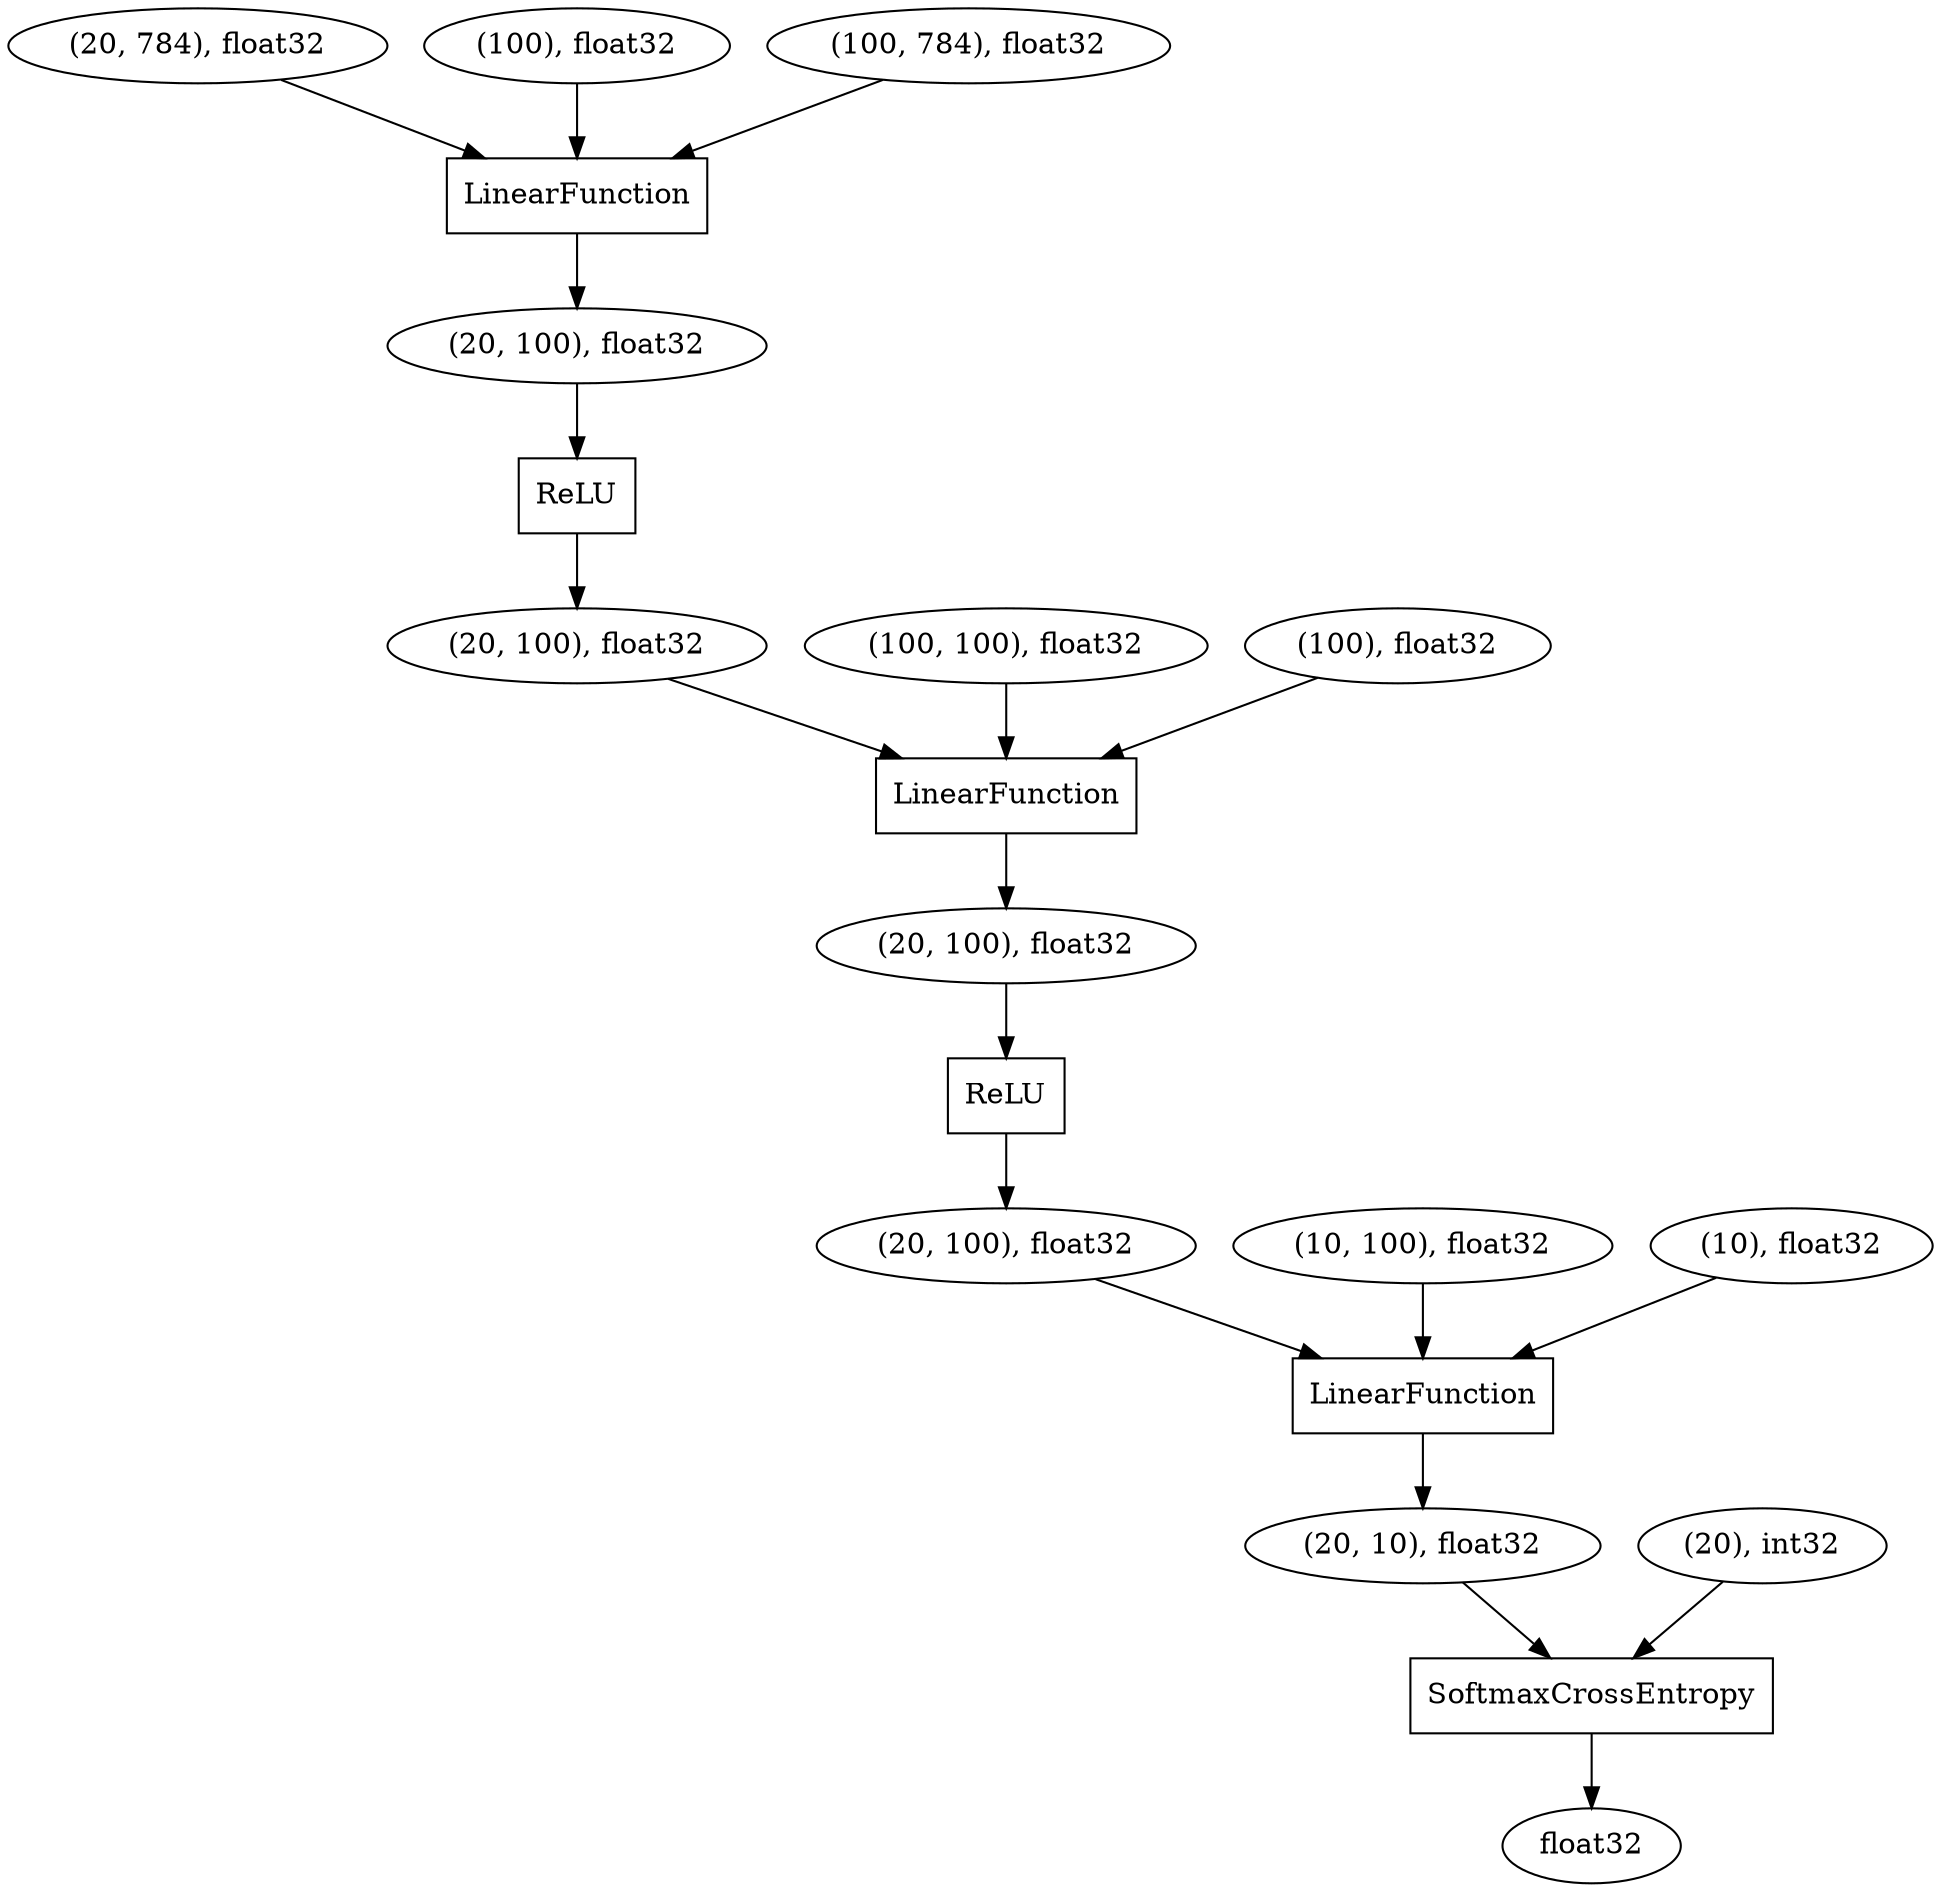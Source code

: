 digraph graphname{49865744 [shape="oval",label="(20, 784), float32"];69009968 [shape="box",label="SoftmaxCrossEntropy"];68796304 [shape="oval",label="(20, 100), float32"];69009520 [shape="box",label="LinearFunction"];68772688 [shape="oval",label="(100, 100), float32"];68796144 [shape="box",label="LinearFunction"];68735088 [shape="oval",label="(100), float32"];68772176 [shape="oval",label="(100), float32"];69009616 [shape="oval",label="(20, 100), float32"];68796336 [shape="oval",label="(20, 100), float32"];68772656 [shape="oval",label="(10, 100), float32"];69009712 [shape="oval",label="(20, 10), float32"];68796240 [shape="box",label="LinearFunction"];68796176 [shape="oval",label="(20, 100), float32"];68796272 [shape="oval",label="(20), int32"];68772336 [shape="oval",label="(100, 784), float32"];68772752 [shape="oval",label="(10), float32"];69009840 [shape="oval",label="float32"];68796368 [shape="box",label="ReLU"];68796400 [shape="box",label="ReLU"];68796240 -> 68796304;68796336 -> 68796368;49865744 -> 68796144;68796176 -> 68796240;69009520 -> 69009712;68772656 -> 69009520;68796304 -> 68796400;68772336 -> 68796144;68796144 -> 68796336;68772752 -> 69009520;68796272 -> 69009968;69009616 -> 69009520;68735088 -> 68796144;69009712 -> 69009968;68796400 -> 69009616;68772176 -> 68796240;68796368 -> 68796176;69009968 -> 69009840;68772688 -> 68796240;}